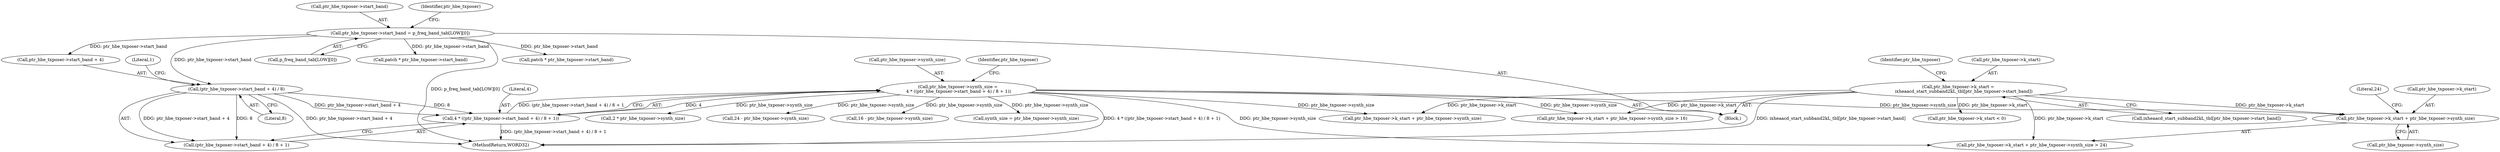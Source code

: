 digraph "0_Android_04e8cd58f075bec5892e369c8deebca9c67e855c_4@pointer" {
"1000196" [label="(Call,ptr_hbe_txposer->k_start + ptr_hbe_txposer->synth_size)"];
"1000150" [label="(Call,ptr_hbe_txposer->k_start =\n        ixheaacd_start_subband2kL_tbl[ptr_hbe_txposer->start_band])"];
"1000135" [label="(Call,ptr_hbe_txposer->synth_size =\n 4 * ((ptr_hbe_txposer->start_band + 4) / 8 + 1))"];
"1000139" [label="(Call,4 * ((ptr_hbe_txposer->start_band + 4) / 8 + 1))"];
"1000142" [label="(Call,(ptr_hbe_txposer->start_band + 4) / 8)"];
"1000115" [label="(Call,ptr_hbe_txposer->start_band = p_freq_band_tab[LOW][0])"];
"1000560" [label="(Call,ptr_hbe_txposer->k_start < 0)"];
"1000116" [label="(Call,ptr_hbe_txposer->start_band)"];
"1000143" [label="(Call,ptr_hbe_txposer->start_band + 4)"];
"1000161" [label="(Identifier,ptr_hbe_txposer)"];
"1000114" [label="(Block,)"];
"1000168" [label="(Call,ptr_hbe_txposer->k_start + ptr_hbe_txposer->synth_size > 16)"];
"1000150" [label="(Call,ptr_hbe_txposer->k_start =\n        ixheaacd_start_subband2kL_tbl[ptr_hbe_txposer->start_band])"];
"1000141" [label="(Call,(ptr_hbe_txposer->start_band + 4) / 8 + 1)"];
"1000200" [label="(Call,ptr_hbe_txposer->synth_size)"];
"1000389" [label="(Call,2 * ptr_hbe_txposer->synth_size)"];
"1000203" [label="(Literal,24)"];
"1000195" [label="(Call,ptr_hbe_txposer->k_start + ptr_hbe_txposer->synth_size > 24)"];
"1000152" [label="(Identifier,ptr_hbe_txposer)"];
"1000115" [label="(Call,ptr_hbe_txposer->start_band = p_freq_band_tab[LOW][0])"];
"1000119" [label="(Call,p_freq_band_tab[LOW][0])"];
"1000140" [label="(Literal,4)"];
"1000142" [label="(Call,(ptr_hbe_txposer->start_band + 4) / 8)"];
"1000197" [label="(Call,ptr_hbe_txposer->k_start)"];
"1000126" [label="(Identifier,ptr_hbe_txposer)"];
"1000468" [label="(Call,patch * ptr_hbe_txposer->start_band)"];
"1000571" [label="(MethodReturn,WORD32)"];
"1000135" [label="(Call,ptr_hbe_txposer->synth_size =\n 4 * ((ptr_hbe_txposer->start_band + 4) / 8 + 1))"];
"1000139" [label="(Call,4 * ((ptr_hbe_txposer->start_band + 4) / 8 + 1))"];
"1000196" [label="(Call,ptr_hbe_txposer->k_start + ptr_hbe_txposer->synth_size)"];
"1000148" [label="(Literal,8)"];
"1000149" [label="(Literal,1)"];
"1000154" [label="(Call,ixheaacd_start_subband2kL_tbl[ptr_hbe_txposer->start_band])"];
"1000208" [label="(Call,24 - ptr_hbe_txposer->synth_size)"];
"1000451" [label="(Call,patch * ptr_hbe_txposer->start_band)"];
"1000181" [label="(Call,16 - ptr_hbe_txposer->synth_size)"];
"1000222" [label="(Call,synth_size = ptr_hbe_txposer->synth_size)"];
"1000151" [label="(Call,ptr_hbe_txposer->k_start)"];
"1000169" [label="(Call,ptr_hbe_txposer->k_start + ptr_hbe_txposer->synth_size)"];
"1000136" [label="(Call,ptr_hbe_txposer->synth_size)"];
"1000196" -> "1000195"  [label="AST: "];
"1000196" -> "1000200"  [label="CFG: "];
"1000197" -> "1000196"  [label="AST: "];
"1000200" -> "1000196"  [label="AST: "];
"1000203" -> "1000196"  [label="CFG: "];
"1000150" -> "1000196"  [label="DDG: ptr_hbe_txposer->k_start"];
"1000135" -> "1000196"  [label="DDG: ptr_hbe_txposer->synth_size"];
"1000150" -> "1000114"  [label="AST: "];
"1000150" -> "1000154"  [label="CFG: "];
"1000151" -> "1000150"  [label="AST: "];
"1000154" -> "1000150"  [label="AST: "];
"1000161" -> "1000150"  [label="CFG: "];
"1000150" -> "1000571"  [label="DDG: ixheaacd_start_subband2kL_tbl[ptr_hbe_txposer->start_band]"];
"1000150" -> "1000168"  [label="DDG: ptr_hbe_txposer->k_start"];
"1000150" -> "1000169"  [label="DDG: ptr_hbe_txposer->k_start"];
"1000150" -> "1000195"  [label="DDG: ptr_hbe_txposer->k_start"];
"1000150" -> "1000560"  [label="DDG: ptr_hbe_txposer->k_start"];
"1000135" -> "1000114"  [label="AST: "];
"1000135" -> "1000139"  [label="CFG: "];
"1000136" -> "1000135"  [label="AST: "];
"1000139" -> "1000135"  [label="AST: "];
"1000152" -> "1000135"  [label="CFG: "];
"1000135" -> "1000571"  [label="DDG: 4 * ((ptr_hbe_txposer->start_band + 4) / 8 + 1)"];
"1000139" -> "1000135"  [label="DDG: 4"];
"1000139" -> "1000135"  [label="DDG: (ptr_hbe_txposer->start_band + 4) / 8 + 1"];
"1000135" -> "1000168"  [label="DDG: ptr_hbe_txposer->synth_size"];
"1000135" -> "1000169"  [label="DDG: ptr_hbe_txposer->synth_size"];
"1000135" -> "1000181"  [label="DDG: ptr_hbe_txposer->synth_size"];
"1000135" -> "1000195"  [label="DDG: ptr_hbe_txposer->synth_size"];
"1000135" -> "1000208"  [label="DDG: ptr_hbe_txposer->synth_size"];
"1000135" -> "1000222"  [label="DDG: ptr_hbe_txposer->synth_size"];
"1000135" -> "1000389"  [label="DDG: ptr_hbe_txposer->synth_size"];
"1000139" -> "1000141"  [label="CFG: "];
"1000140" -> "1000139"  [label="AST: "];
"1000141" -> "1000139"  [label="AST: "];
"1000139" -> "1000571"  [label="DDG: (ptr_hbe_txposer->start_band + 4) / 8 + 1"];
"1000142" -> "1000139"  [label="DDG: ptr_hbe_txposer->start_band + 4"];
"1000142" -> "1000139"  [label="DDG: 8"];
"1000142" -> "1000141"  [label="AST: "];
"1000142" -> "1000148"  [label="CFG: "];
"1000143" -> "1000142"  [label="AST: "];
"1000148" -> "1000142"  [label="AST: "];
"1000149" -> "1000142"  [label="CFG: "];
"1000142" -> "1000571"  [label="DDG: ptr_hbe_txposer->start_band + 4"];
"1000142" -> "1000141"  [label="DDG: ptr_hbe_txposer->start_band + 4"];
"1000142" -> "1000141"  [label="DDG: 8"];
"1000115" -> "1000142"  [label="DDG: ptr_hbe_txposer->start_band"];
"1000115" -> "1000114"  [label="AST: "];
"1000115" -> "1000119"  [label="CFG: "];
"1000116" -> "1000115"  [label="AST: "];
"1000119" -> "1000115"  [label="AST: "];
"1000126" -> "1000115"  [label="CFG: "];
"1000115" -> "1000571"  [label="DDG: p_freq_band_tab[LOW][0]"];
"1000115" -> "1000143"  [label="DDG: ptr_hbe_txposer->start_band"];
"1000115" -> "1000451"  [label="DDG: ptr_hbe_txposer->start_band"];
"1000115" -> "1000468"  [label="DDG: ptr_hbe_txposer->start_band"];
}
